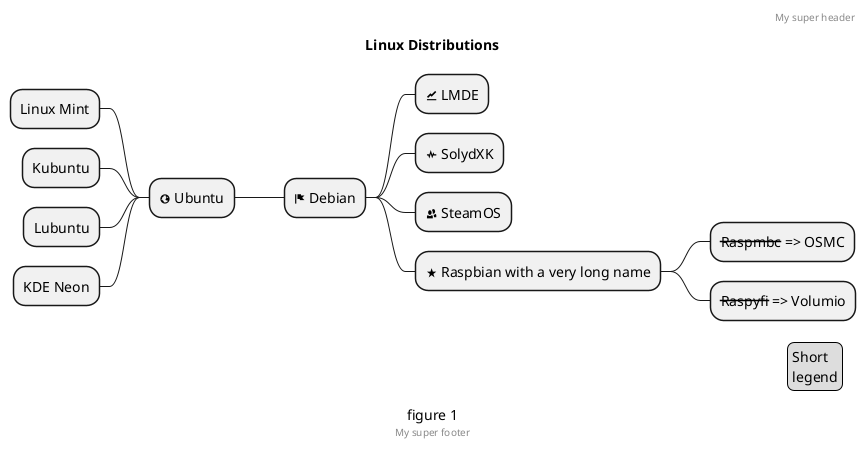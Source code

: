 @startmindmap Mindmap
caption figure 1
title Linux Distributions

* <&flag> Debian
** <&graph> LMDE
** <&pulse> SolydXK
** <&people> SteamOS
** <&star> Raspbian with a very long name
*** <s>Raspmbc</s> => OSMC
*** <s>Raspyfi</s> => Volumio

left side

** <&globe> Ubuntu
*** Linux Mint
*** Kubuntu
*** Lubuntu
*** KDE Neon

header
My super header
endheader

center footer My super footer

legend right
  Short
  legend
endlegend
@endmindmap